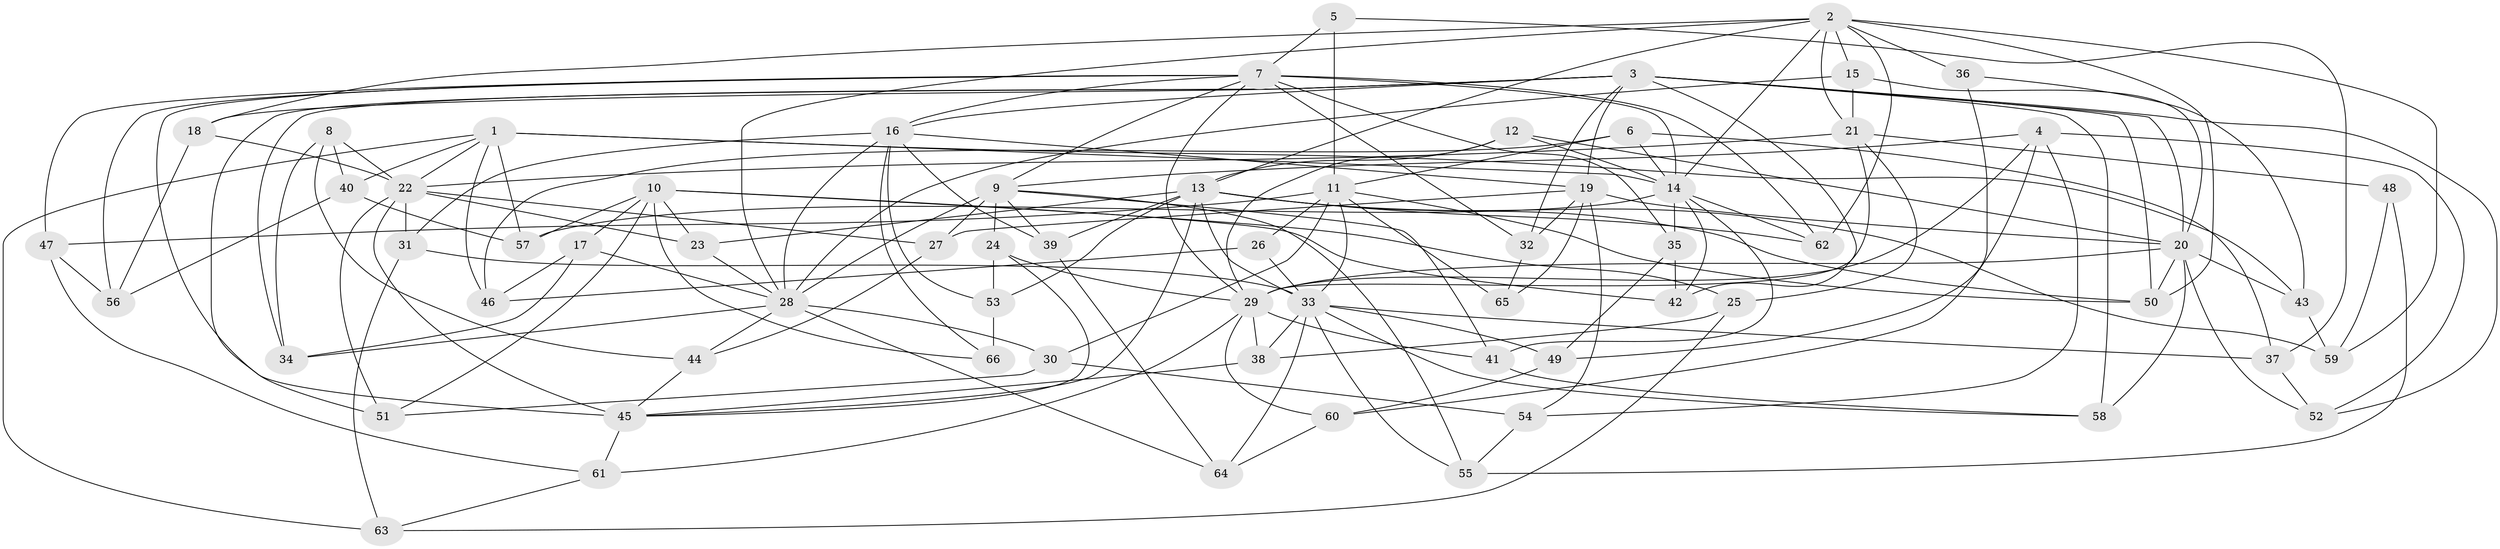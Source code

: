// original degree distribution, {4: 1.0}
// Generated by graph-tools (version 1.1) at 2025/38/03/09/25 02:38:05]
// undirected, 66 vertices, 173 edges
graph export_dot {
graph [start="1"]
  node [color=gray90,style=filled];
  1;
  2;
  3;
  4;
  5;
  6;
  7;
  8;
  9;
  10;
  11;
  12;
  13;
  14;
  15;
  16;
  17;
  18;
  19;
  20;
  21;
  22;
  23;
  24;
  25;
  26;
  27;
  28;
  29;
  30;
  31;
  32;
  33;
  34;
  35;
  36;
  37;
  38;
  39;
  40;
  41;
  42;
  43;
  44;
  45;
  46;
  47;
  48;
  49;
  50;
  51;
  52;
  53;
  54;
  55;
  56;
  57;
  58;
  59;
  60;
  61;
  62;
  63;
  64;
  65;
  66;
  1 -- 14 [weight=2.0];
  1 -- 22 [weight=1.0];
  1 -- 40 [weight=1.0];
  1 -- 43 [weight=1.0];
  1 -- 46 [weight=1.0];
  1 -- 57 [weight=1.0];
  1 -- 63 [weight=1.0];
  2 -- 13 [weight=1.0];
  2 -- 14 [weight=2.0];
  2 -- 15 [weight=1.0];
  2 -- 18 [weight=1.0];
  2 -- 21 [weight=1.0];
  2 -- 28 [weight=1.0];
  2 -- 36 [weight=2.0];
  2 -- 50 [weight=1.0];
  2 -- 59 [weight=1.0];
  2 -- 62 [weight=1.0];
  3 -- 16 [weight=1.0];
  3 -- 18 [weight=1.0];
  3 -- 19 [weight=1.0];
  3 -- 20 [weight=1.0];
  3 -- 32 [weight=1.0];
  3 -- 34 [weight=1.0];
  3 -- 42 [weight=1.0];
  3 -- 50 [weight=2.0];
  3 -- 51 [weight=1.0];
  3 -- 52 [weight=1.0];
  3 -- 58 [weight=1.0];
  4 -- 9 [weight=1.0];
  4 -- 29 [weight=2.0];
  4 -- 52 [weight=1.0];
  4 -- 54 [weight=1.0];
  4 -- 60 [weight=1.0];
  5 -- 7 [weight=2.0];
  5 -- 11 [weight=1.0];
  5 -- 37 [weight=1.0];
  6 -- 11 [weight=1.0];
  6 -- 14 [weight=1.0];
  6 -- 37 [weight=1.0];
  6 -- 46 [weight=1.0];
  7 -- 9 [weight=1.0];
  7 -- 14 [weight=1.0];
  7 -- 16 [weight=1.0];
  7 -- 29 [weight=1.0];
  7 -- 32 [weight=1.0];
  7 -- 35 [weight=1.0];
  7 -- 45 [weight=1.0];
  7 -- 47 [weight=1.0];
  7 -- 56 [weight=1.0];
  7 -- 62 [weight=1.0];
  8 -- 22 [weight=1.0];
  8 -- 34 [weight=1.0];
  8 -- 40 [weight=1.0];
  8 -- 44 [weight=1.0];
  9 -- 24 [weight=1.0];
  9 -- 27 [weight=1.0];
  9 -- 28 [weight=3.0];
  9 -- 39 [weight=1.0];
  9 -- 41 [weight=1.0];
  9 -- 55 [weight=1.0];
  10 -- 17 [weight=1.0];
  10 -- 23 [weight=1.0];
  10 -- 25 [weight=1.0];
  10 -- 42 [weight=1.0];
  10 -- 51 [weight=1.0];
  10 -- 57 [weight=1.0];
  10 -- 66 [weight=2.0];
  11 -- 26 [weight=2.0];
  11 -- 30 [weight=1.0];
  11 -- 33 [weight=1.0];
  11 -- 47 [weight=1.0];
  11 -- 50 [weight=1.0];
  11 -- 65 [weight=2.0];
  12 -- 13 [weight=1.0];
  12 -- 14 [weight=1.0];
  12 -- 20 [weight=1.0];
  12 -- 29 [weight=1.0];
  13 -- 23 [weight=1.0];
  13 -- 33 [weight=1.0];
  13 -- 39 [weight=1.0];
  13 -- 45 [weight=1.0];
  13 -- 50 [weight=1.0];
  13 -- 53 [weight=1.0];
  13 -- 59 [weight=1.0];
  13 -- 62 [weight=1.0];
  14 -- 35 [weight=1.0];
  14 -- 41 [weight=1.0];
  14 -- 42 [weight=1.0];
  14 -- 57 [weight=1.0];
  14 -- 62 [weight=1.0];
  15 -- 20 [weight=1.0];
  15 -- 21 [weight=1.0];
  15 -- 28 [weight=1.0];
  16 -- 19 [weight=1.0];
  16 -- 28 [weight=1.0];
  16 -- 31 [weight=1.0];
  16 -- 39 [weight=1.0];
  16 -- 53 [weight=1.0];
  16 -- 66 [weight=1.0];
  17 -- 28 [weight=1.0];
  17 -- 34 [weight=1.0];
  17 -- 46 [weight=1.0];
  18 -- 22 [weight=1.0];
  18 -- 56 [weight=1.0];
  19 -- 20 [weight=2.0];
  19 -- 27 [weight=1.0];
  19 -- 32 [weight=1.0];
  19 -- 54 [weight=1.0];
  19 -- 65 [weight=1.0];
  20 -- 29 [weight=1.0];
  20 -- 43 [weight=1.0];
  20 -- 50 [weight=1.0];
  20 -- 52 [weight=1.0];
  20 -- 58 [weight=1.0];
  21 -- 22 [weight=3.0];
  21 -- 25 [weight=1.0];
  21 -- 29 [weight=2.0];
  21 -- 48 [weight=2.0];
  22 -- 23 [weight=1.0];
  22 -- 27 [weight=1.0];
  22 -- 31 [weight=1.0];
  22 -- 45 [weight=2.0];
  22 -- 51 [weight=1.0];
  23 -- 28 [weight=1.0];
  24 -- 29 [weight=1.0];
  24 -- 45 [weight=1.0];
  24 -- 53 [weight=1.0];
  25 -- 38 [weight=1.0];
  25 -- 63 [weight=1.0];
  26 -- 33 [weight=3.0];
  26 -- 46 [weight=1.0];
  27 -- 44 [weight=1.0];
  28 -- 30 [weight=1.0];
  28 -- 34 [weight=1.0];
  28 -- 44 [weight=1.0];
  28 -- 64 [weight=1.0];
  29 -- 38 [weight=1.0];
  29 -- 41 [weight=1.0];
  29 -- 60 [weight=1.0];
  29 -- 61 [weight=1.0];
  30 -- 51 [weight=1.0];
  30 -- 54 [weight=1.0];
  31 -- 33 [weight=1.0];
  31 -- 63 [weight=1.0];
  32 -- 65 [weight=1.0];
  33 -- 37 [weight=1.0];
  33 -- 38 [weight=1.0];
  33 -- 49 [weight=1.0];
  33 -- 55 [weight=1.0];
  33 -- 58 [weight=1.0];
  33 -- 64 [weight=1.0];
  35 -- 42 [weight=1.0];
  35 -- 49 [weight=1.0];
  36 -- 43 [weight=1.0];
  36 -- 49 [weight=1.0];
  37 -- 52 [weight=1.0];
  38 -- 45 [weight=1.0];
  39 -- 64 [weight=1.0];
  40 -- 56 [weight=1.0];
  40 -- 57 [weight=1.0];
  41 -- 58 [weight=1.0];
  43 -- 59 [weight=1.0];
  44 -- 45 [weight=1.0];
  45 -- 61 [weight=1.0];
  47 -- 56 [weight=1.0];
  47 -- 61 [weight=1.0];
  48 -- 55 [weight=1.0];
  48 -- 59 [weight=1.0];
  49 -- 60 [weight=1.0];
  53 -- 66 [weight=1.0];
  54 -- 55 [weight=1.0];
  60 -- 64 [weight=1.0];
  61 -- 63 [weight=1.0];
}
